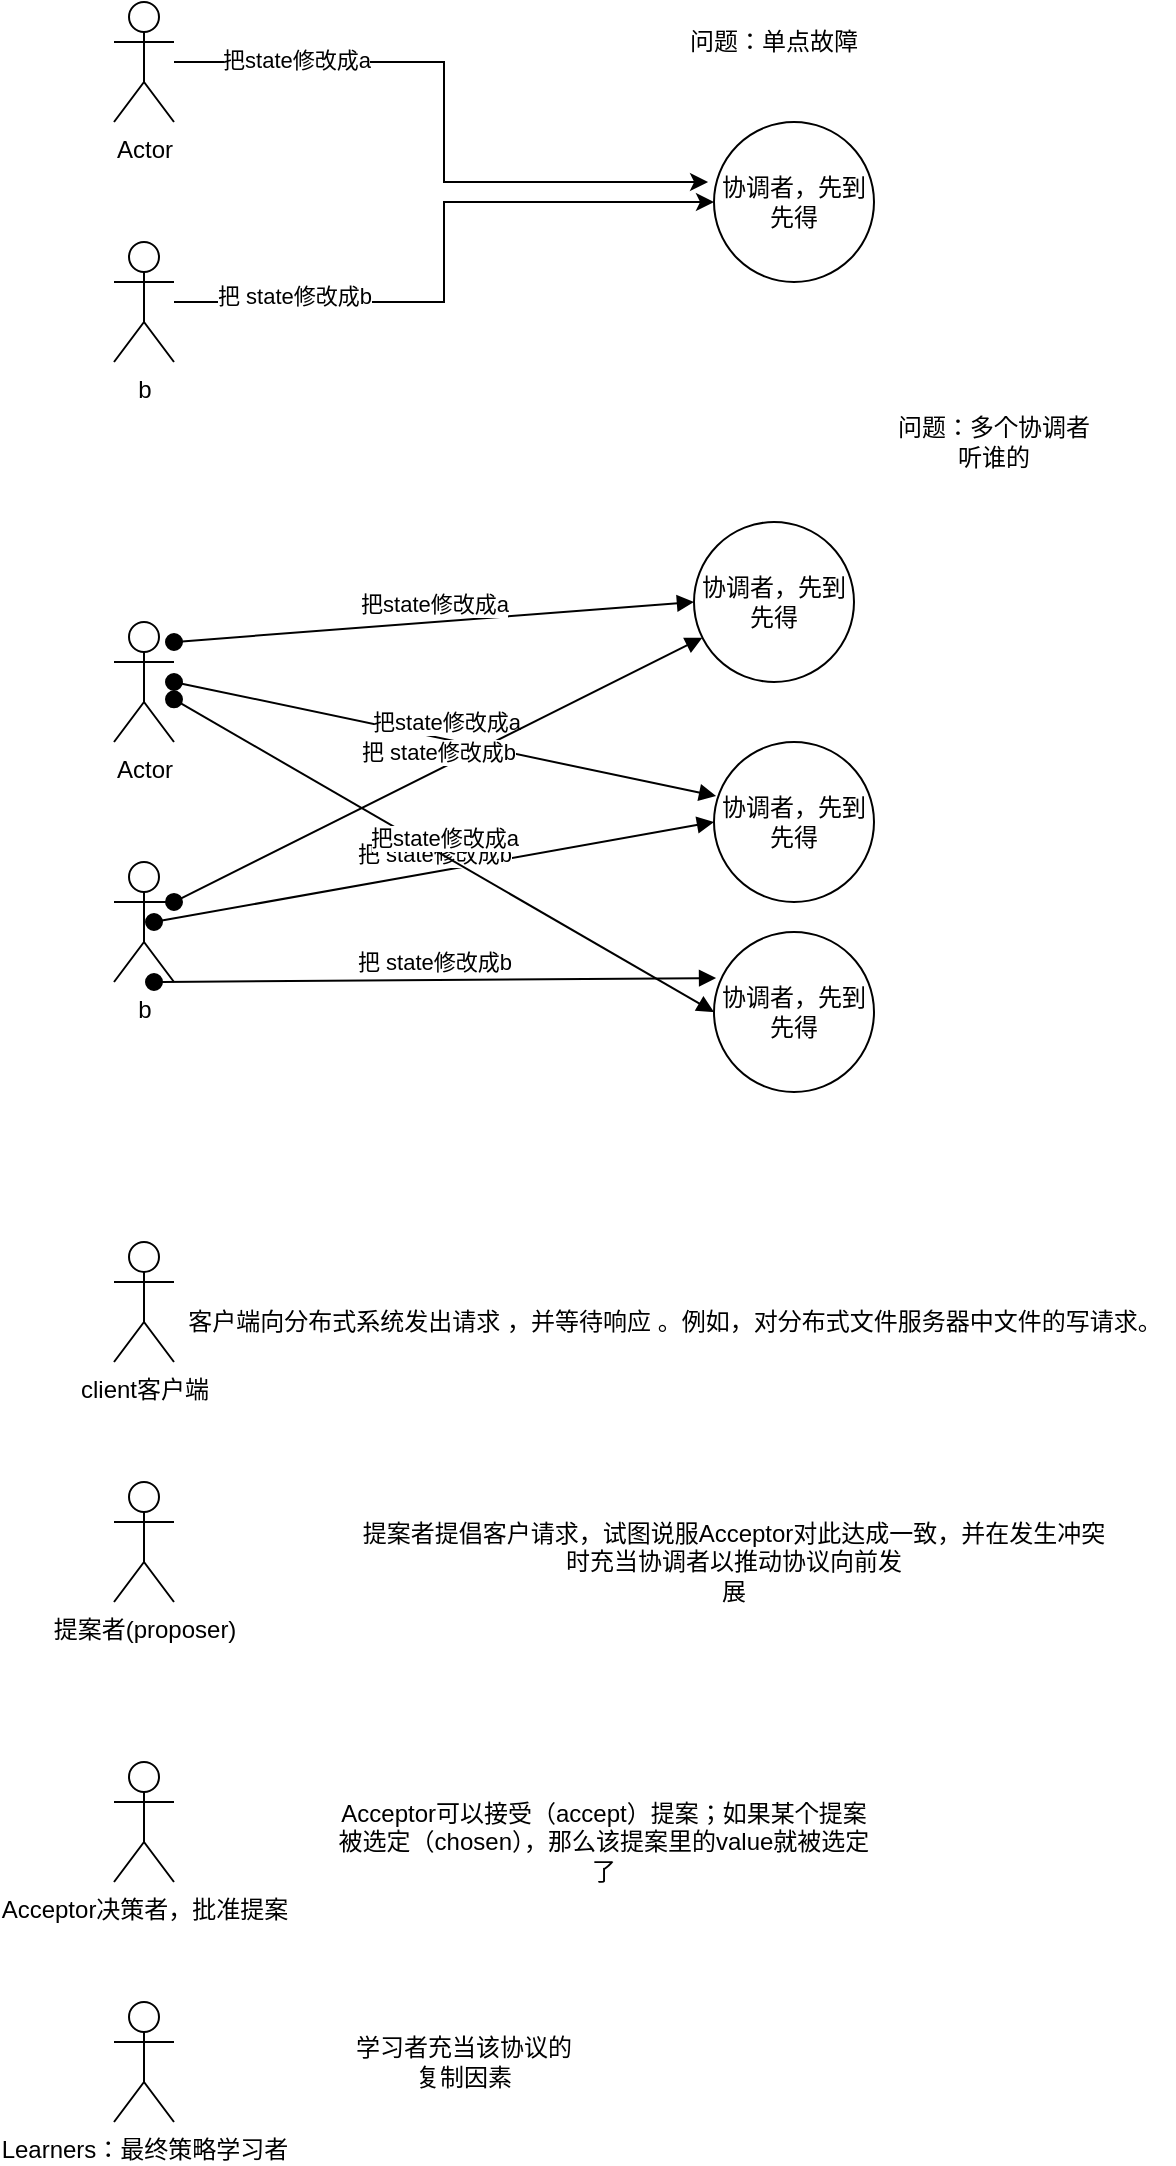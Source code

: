 <mxfile version="14.4.6" type="github">
  <diagram id="8dDou3pMWxGuU96nbHgM" name="Page-1">
    <mxGraphModel dx="946" dy="614" grid="1" gridSize="10" guides="1" tooltips="1" connect="1" arrows="1" fold="1" page="1" pageScale="1" pageWidth="827" pageHeight="1169" math="0" shadow="0">
      <root>
        <mxCell id="0" />
        <mxCell id="1" parent="0" />
        <mxCell id="M_0ubYgLpEhorPyLPJEU-5" style="edgeStyle=orthogonalEdgeStyle;rounded=0;orthogonalLoop=1;jettySize=auto;html=1;entryX=-0.037;entryY=0.375;entryDx=0;entryDy=0;entryPerimeter=0;" edge="1" parent="1" source="M_0ubYgLpEhorPyLPJEU-1" target="M_0ubYgLpEhorPyLPJEU-4">
          <mxGeometry relative="1" as="geometry" />
        </mxCell>
        <mxCell id="M_0ubYgLpEhorPyLPJEU-7" value="把state修改成a" style="edgeLabel;html=1;align=center;verticalAlign=middle;resizable=0;points=[];" vertex="1" connectable="0" parent="M_0ubYgLpEhorPyLPJEU-5">
          <mxGeometry x="-0.627" y="1" relative="1" as="geometry">
            <mxPoint as="offset" />
          </mxGeometry>
        </mxCell>
        <mxCell id="M_0ubYgLpEhorPyLPJEU-1" value="Actor" style="shape=umlActor;verticalLabelPosition=bottom;verticalAlign=top;html=1;outlineConnect=0;" vertex="1" parent="1">
          <mxGeometry x="60" y="80" width="30" height="60" as="geometry" />
        </mxCell>
        <mxCell id="M_0ubYgLpEhorPyLPJEU-6" style="edgeStyle=orthogonalEdgeStyle;rounded=0;orthogonalLoop=1;jettySize=auto;html=1;entryX=0;entryY=0.5;entryDx=0;entryDy=0;" edge="1" parent="1" source="M_0ubYgLpEhorPyLPJEU-2" target="M_0ubYgLpEhorPyLPJEU-4">
          <mxGeometry relative="1" as="geometry" />
        </mxCell>
        <mxCell id="M_0ubYgLpEhorPyLPJEU-8" value="把 state修改成b" style="edgeLabel;html=1;align=center;verticalAlign=middle;resizable=0;points=[];" vertex="1" connectable="0" parent="M_0ubYgLpEhorPyLPJEU-6">
          <mxGeometry x="-0.625" y="3" relative="1" as="geometry">
            <mxPoint as="offset" />
          </mxGeometry>
        </mxCell>
        <mxCell id="M_0ubYgLpEhorPyLPJEU-2" value="b&lt;br&gt;" style="shape=umlActor;verticalLabelPosition=bottom;verticalAlign=top;html=1;outlineConnect=0;" vertex="1" parent="1">
          <mxGeometry x="60" y="200" width="30" height="60" as="geometry" />
        </mxCell>
        <mxCell id="M_0ubYgLpEhorPyLPJEU-4" value="协调者，先到先得" style="ellipse;whiteSpace=wrap;html=1;aspect=fixed;" vertex="1" parent="1">
          <mxGeometry x="360" y="140" width="80" height="80" as="geometry" />
        </mxCell>
        <mxCell id="M_0ubYgLpEhorPyLPJEU-24" value="Actor" style="shape=umlActor;verticalLabelPosition=bottom;verticalAlign=top;html=1;outlineConnect=0;" vertex="1" parent="1">
          <mxGeometry x="60" y="390" width="30" height="60" as="geometry" />
        </mxCell>
        <mxCell id="M_0ubYgLpEhorPyLPJEU-27" value="b&lt;br&gt;" style="shape=umlActor;verticalLabelPosition=bottom;verticalAlign=top;html=1;outlineConnect=0;" vertex="1" parent="1">
          <mxGeometry x="60" y="510" width="30" height="60" as="geometry" />
        </mxCell>
        <mxCell id="M_0ubYgLpEhorPyLPJEU-28" value="协调者，先到先得" style="ellipse;whiteSpace=wrap;html=1;aspect=fixed;" vertex="1" parent="1">
          <mxGeometry x="360" y="450" width="80" height="80" as="geometry" />
        </mxCell>
        <mxCell id="M_0ubYgLpEhorPyLPJEU-29" value="问题：单点故障" style="text;html=1;strokeColor=none;fillColor=none;align=center;verticalAlign=middle;whiteSpace=wrap;rounded=0;" vertex="1" parent="1">
          <mxGeometry x="340" y="90" width="100" height="20" as="geometry" />
        </mxCell>
        <mxCell id="M_0ubYgLpEhorPyLPJEU-30" value="协调者，先到先得" style="ellipse;whiteSpace=wrap;html=1;aspect=fixed;" vertex="1" parent="1">
          <mxGeometry x="360" y="545" width="80" height="80" as="geometry" />
        </mxCell>
        <mxCell id="M_0ubYgLpEhorPyLPJEU-31" value="协调者，先到先得" style="ellipse;whiteSpace=wrap;html=1;aspect=fixed;" vertex="1" parent="1">
          <mxGeometry x="350" y="340" width="80" height="80" as="geometry" />
        </mxCell>
        <mxCell id="M_0ubYgLpEhorPyLPJEU-33" value="把state修改成a" style="html=1;verticalAlign=bottom;startArrow=oval;startFill=1;endArrow=block;startSize=8;entryX=0;entryY=0.5;entryDx=0;entryDy=0;" edge="1" parent="1" target="M_0ubYgLpEhorPyLPJEU-31">
          <mxGeometry width="60" relative="1" as="geometry">
            <mxPoint x="90" y="400" as="sourcePoint" />
            <mxPoint x="150" y="400" as="targetPoint" />
          </mxGeometry>
        </mxCell>
        <mxCell id="M_0ubYgLpEhorPyLPJEU-34" value="把state修改成a" style="html=1;verticalAlign=bottom;startArrow=oval;startFill=1;endArrow=block;startSize=8;entryX=0.013;entryY=0.338;entryDx=0;entryDy=0;entryPerimeter=0;" edge="1" parent="1" target="M_0ubYgLpEhorPyLPJEU-28">
          <mxGeometry width="60" relative="1" as="geometry">
            <mxPoint x="90" y="420" as="sourcePoint" />
            <mxPoint x="150" y="420" as="targetPoint" />
          </mxGeometry>
        </mxCell>
        <mxCell id="M_0ubYgLpEhorPyLPJEU-35" value="把 state修改成b" style="html=1;verticalAlign=bottom;startArrow=oval;startFill=1;endArrow=block;startSize=8;entryX=0;entryY=0.5;entryDx=0;entryDy=0;" edge="1" parent="1" target="M_0ubYgLpEhorPyLPJEU-28">
          <mxGeometry width="60" relative="1" as="geometry">
            <mxPoint x="80" y="540" as="sourcePoint" />
            <mxPoint x="140" y="540" as="targetPoint" />
          </mxGeometry>
        </mxCell>
        <mxCell id="M_0ubYgLpEhorPyLPJEU-36" value="把 state修改成b" style="html=1;verticalAlign=bottom;startArrow=oval;startFill=1;endArrow=block;startSize=8;entryX=0.013;entryY=0.288;entryDx=0;entryDy=0;entryPerimeter=0;" edge="1" parent="1" target="M_0ubYgLpEhorPyLPJEU-30">
          <mxGeometry width="60" relative="1" as="geometry">
            <mxPoint x="80" y="570" as="sourcePoint" />
            <mxPoint x="360" y="520" as="targetPoint" />
          </mxGeometry>
        </mxCell>
        <mxCell id="M_0ubYgLpEhorPyLPJEU-37" value="把 state修改成b" style="html=1;verticalAlign=bottom;startArrow=oval;startFill=1;endArrow=block;startSize=8;exitX=1;exitY=0.333;exitDx=0;exitDy=0;exitPerimeter=0;" edge="1" parent="1" source="M_0ubYgLpEhorPyLPJEU-27" target="M_0ubYgLpEhorPyLPJEU-31">
          <mxGeometry width="60" relative="1" as="geometry">
            <mxPoint x="90" y="580" as="sourcePoint" />
            <mxPoint x="371.04" y="578.04" as="targetPoint" />
          </mxGeometry>
        </mxCell>
        <mxCell id="M_0ubYgLpEhorPyLPJEU-38" value="把state修改成a" style="html=1;verticalAlign=bottom;startArrow=oval;startFill=1;endArrow=block;startSize=8;entryX=0;entryY=0.5;entryDx=0;entryDy=0;" edge="1" parent="1" source="M_0ubYgLpEhorPyLPJEU-24" target="M_0ubYgLpEhorPyLPJEU-30">
          <mxGeometry width="60" relative="1" as="geometry">
            <mxPoint x="100" y="430" as="sourcePoint" />
            <mxPoint x="371.04" y="487.04" as="targetPoint" />
          </mxGeometry>
        </mxCell>
        <mxCell id="M_0ubYgLpEhorPyLPJEU-39" value="问题：多个协调者听谁的" style="text;html=1;strokeColor=none;fillColor=none;align=center;verticalAlign=middle;whiteSpace=wrap;rounded=0;" vertex="1" parent="1">
          <mxGeometry x="450" y="290" width="100" height="20" as="geometry" />
        </mxCell>
        <mxCell id="M_0ubYgLpEhorPyLPJEU-41" value="client客户端" style="shape=umlActor;verticalLabelPosition=bottom;verticalAlign=top;html=1;outlineConnect=0;" vertex="1" parent="1">
          <mxGeometry x="60" y="700" width="30" height="60" as="geometry" />
        </mxCell>
        <mxCell id="M_0ubYgLpEhorPyLPJEU-45" value="客户端向分布式系统发出请求 ，并等待响应 。例如，对分布式文件服务器中文件的写请求。" style="text;html=1;align=center;verticalAlign=middle;resizable=0;points=[];autosize=1;" vertex="1" parent="1">
          <mxGeometry x="90" y="730" width="500" height="20" as="geometry" />
        </mxCell>
        <mxCell id="M_0ubYgLpEhorPyLPJEU-46" value="&lt;div&gt;提案者提倡客户请求，试图说服Acceptor对此达成一致，并在发生冲突时充当协调者以推动协议向前发&lt;/div&gt;&lt;div&gt;展&lt;/div&gt;" style="text;html=1;strokeColor=none;fillColor=none;align=center;verticalAlign=middle;whiteSpace=wrap;rounded=0;" vertex="1" parent="1">
          <mxGeometry x="180" y="850" width="380" height="20" as="geometry" />
        </mxCell>
        <mxCell id="M_0ubYgLpEhorPyLPJEU-47" value="&lt;span&gt;提案者(proposer)&lt;/span&gt;" style="shape=umlActor;verticalLabelPosition=bottom;verticalAlign=top;html=1;outlineConnect=0;" vertex="1" parent="1">
          <mxGeometry x="60" y="820" width="30" height="60" as="geometry" />
        </mxCell>
        <mxCell id="M_0ubYgLpEhorPyLPJEU-48" value="Acceptor决策者，批准提案" style="shape=umlActor;verticalLabelPosition=bottom;verticalAlign=top;html=1;outlineConnect=0;" vertex="1" parent="1">
          <mxGeometry x="60" y="960" width="30" height="60" as="geometry" />
        </mxCell>
        <mxCell id="M_0ubYgLpEhorPyLPJEU-51" value="Acceptor可以接受（accept）提案；如果某个提案被选定（chosen），那么该提案里的value就被选定了" style="text;html=1;strokeColor=none;fillColor=none;align=center;verticalAlign=middle;whiteSpace=wrap;rounded=0;" vertex="1" parent="1">
          <mxGeometry x="170" y="990" width="270" height="20" as="geometry" />
        </mxCell>
        <mxCell id="M_0ubYgLpEhorPyLPJEU-52" value="Learners：最终策略学习者" style="shape=umlActor;verticalLabelPosition=bottom;verticalAlign=top;html=1;outlineConnect=0;" vertex="1" parent="1">
          <mxGeometry x="60" y="1080" width="30" height="60" as="geometry" />
        </mxCell>
        <mxCell id="M_0ubYgLpEhorPyLPJEU-57" value="学习者充当该协议的复制因素" style="text;html=1;strokeColor=none;fillColor=none;align=center;verticalAlign=middle;whiteSpace=wrap;rounded=0;" vertex="1" parent="1">
          <mxGeometry x="180" y="1100" width="110" height="20" as="geometry" />
        </mxCell>
      </root>
    </mxGraphModel>
  </diagram>
</mxfile>
